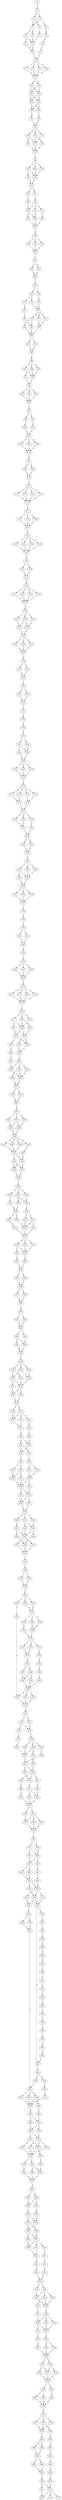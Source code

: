 strict digraph  {
	S0 -> S1 [ label = T ];
	S1 -> S2 [ label = G ];
	S1 -> S3 [ label = C ];
	S2 -> S4 [ label = T ];
	S2 -> S5 [ label = A ];
	S3 -> S6 [ label = G ];
	S3 -> S5 [ label = A ];
	S4 -> S7 [ label = T ];
	S5 -> S8 [ label = A ];
	S5 -> S9 [ label = G ];
	S6 -> S10 [ label = C ];
	S7 -> S11 [ label = T ];
	S8 -> S12 [ label = C ];
	S8 -> S11 [ label = T ];
	S9 -> S11 [ label = T ];
	S10 -> S13 [ label = G ];
	S11 -> S14 [ label = G ];
	S12 -> S14 [ label = G ];
	S13 -> S15 [ label = A ];
	S14 -> S16 [ label = T ];
	S15 -> S16 [ label = T ];
	S16 -> S17 [ label = G ];
	S16 -> S18 [ label = C ];
	S16 -> S19 [ label = T ];
	S16 -> S20 [ label = A ];
	S17 -> S21 [ label = A ];
	S18 -> S21 [ label = A ];
	S19 -> S21 [ label = A ];
	S20 -> S21 [ label = A ];
	S21 -> S22 [ label = A ];
	S21 -> S23 [ label = C ];
	S22 -> S24 [ label = T ];
	S22 -> S25 [ label = C ];
	S23 -> S24 [ label = T ];
	S23 -> S25 [ label = C ];
	S24 -> S26 [ label = G ];
	S24 -> S27 [ label = C ];
	S25 -> S26 [ label = G ];
	S25 -> S27 [ label = C ];
	S26 -> S28 [ label = A ];
	S27 -> S29 [ label = C ];
	S27 -> S28 [ label = A ];
	S28 -> S30 [ label = G ];
	S29 -> S31 [ label = A ];
	S30 -> S32 [ label = G ];
	S31 -> S32 [ label = G ];
	S32 -> S33 [ label = A ];
	S32 -> S34 [ label = C ];
	S32 -> S35 [ label = G ];
	S33 -> S36 [ label = G ];
	S33 -> S37 [ label = T ];
	S34 -> S38 [ label = C ];
	S34 -> S37 [ label = T ];
	S35 -> S37 [ label = T ];
	S36 -> S39 [ label = G ];
	S37 -> S39 [ label = G ];
	S38 -> S39 [ label = G ];
	S39 -> S40 [ label = C ];
	S40 -> S41 [ label = C ];
	S40 -> S42 [ label = A ];
	S40 -> S43 [ label = T ];
	S41 -> S44 [ label = C ];
	S41 -> S45 [ label = T ];
	S42 -> S45 [ label = T ];
	S43 -> S45 [ label = T ];
	S44 -> S46 [ label = T ];
	S45 -> S46 [ label = T ];
	S46 -> S47 [ label = G ];
	S46 -> S48 [ label = A ];
	S47 -> S49 [ label = A ];
	S48 -> S50 [ label = C ];
	S49 -> S51 [ label = C ];
	S49 -> S52 [ label = G ];
	S49 -> S53 [ label = A ];
	S50 -> S52 [ label = G ];
	S51 -> S54 [ label = T ];
	S52 -> S55 [ label = A ];
	S52 -> S56 [ label = G ];
	S53 -> S55 [ label = A ];
	S54 -> S57 [ label = G ];
	S55 -> S57 [ label = G ];
	S56 -> S57 [ label = G ];
	S57 -> S58 [ label = C ];
	S58 -> S59 [ label = G ];
	S58 -> S60 [ label = C ];
	S58 -> S61 [ label = T ];
	S59 -> S62 [ label = A ];
	S60 -> S62 [ label = A ];
	S61 -> S62 [ label = A ];
	S62 -> S63 [ label = T ];
	S63 -> S64 [ label = C ];
	S63 -> S65 [ label = A ];
	S64 -> S66 [ label = G ];
	S65 -> S66 [ label = G ];
	S66 -> S67 [ label = C ];
	S67 -> S68 [ label = T ];
	S67 -> S69 [ label = C ];
	S68 -> S70 [ label = C ];
	S69 -> S71 [ label = G ];
	S69 -> S72 [ label = A ];
	S70 -> S73 [ label = G ];
	S71 -> S74 [ label = A ];
	S72 -> S73 [ label = G ];
	S73 -> S75 [ label = C ];
	S73 -> S76 [ label = G ];
	S73 -> S77 [ label = A ];
	S74 -> S78 [ label = T ];
	S75 -> S79 [ label = T ];
	S76 -> S80 [ label = A ];
	S76 -> S81 [ label = C ];
	S77 -> S79 [ label = T ];
	S78 -> S81 [ label = C ];
	S79 -> S82 [ label = T ];
	S80 -> S82 [ label = T ];
	S81 -> S82 [ label = T ];
	S82 -> S83 [ label = G ];
	S82 -> S84 [ label = T ];
	S83 -> S85 [ label = G ];
	S84 -> S85 [ label = G ];
	S85 -> S86 [ label = C ];
	S86 -> S87 [ label = C ];
	S86 -> S88 [ label = T ];
	S86 -> S89 [ label = A ];
	S87 -> S90 [ label = C ];
	S88 -> S90 [ label = C ];
	S88 -> S91 [ label = T ];
	S89 -> S90 [ label = C ];
	S90 -> S92 [ label = T ];
	S91 -> S92 [ label = T ];
	S92 -> S93 [ label = C ];
	S92 -> S94 [ label = G ];
	S92 -> S95 [ label = A ];
	S93 -> S96 [ label = G ];
	S94 -> S96 [ label = G ];
	S95 -> S96 [ label = G ];
	S96 -> S97 [ label = A ];
	S97 -> S98 [ label = G ];
	S97 -> S99 [ label = A ];
	S98 -> S100 [ label = A ];
	S99 -> S101 [ label = C ];
	S100 -> S102 [ label = G ];
	S101 -> S102 [ label = G ];
	S102 -> S103 [ label = G ];
	S102 -> S104 [ label = T ];
	S102 -> S105 [ label = A ];
	S103 -> S106 [ label = A ];
	S104 -> S106 [ label = A ];
	S105 -> S106 [ label = A ];
	S106 -> S107 [ label = A ];
	S107 -> S108 [ label = G ];
	S107 -> S109 [ label = A ];
	S108 -> S110 [ label = A ];
	S109 -> S110 [ label = A ];
	S110 -> S111 [ label = C ];
	S111 -> S112 [ label = G ];
	S111 -> S113 [ label = T ];
	S111 -> S114 [ label = C ];
	S111 -> S115 [ label = A ];
	S112 -> S116 [ label = G ];
	S113 -> S116 [ label = G ];
	S114 -> S116 [ label = G ];
	S115 -> S116 [ label = G ];
	S116 -> S117 [ label = G ];
	S117 -> S118 [ label = A ];
	S117 -> S119 [ label = T ];
	S117 -> S120 [ label = C ];
	S118 -> S121 [ label = G ];
	S119 -> S121 [ label = G ];
	S120 -> S121 [ label = G ];
	S121 -> S122 [ label = C ];
	S122 -> S123 [ label = G ];
	S122 -> S124 [ label = C ];
	S122 -> S125 [ label = T ];
	S122 -> S126 [ label = A ];
	S123 -> S127 [ label = C ];
	S124 -> S127 [ label = C ];
	S125 -> S127 [ label = C ];
	S126 -> S127 [ label = C ];
	S127 -> S128 [ label = G ];
	S128 -> S129 [ label = T ];
	S128 -> S130 [ label = A ];
	S129 -> S131 [ label = G ];
	S130 -> S131 [ label = G ];
	S131 -> S132 [ label = G ];
	S132 -> S133 [ label = C ];
	S132 -> S134 [ label = A ];
	S132 -> S135 [ label = G ];
	S132 -> S136 [ label = T ];
	S133 -> S137 [ label = C ];
	S134 -> S137 [ label = C ];
	S135 -> S137 [ label = C ];
	S136 -> S137 [ label = C ];
	S137 -> S138 [ label = T ];
	S138 -> S139 [ label = G ];
	S138 -> S140 [ label = C ];
	S138 -> S141 [ label = T ];
	S139 -> S142 [ label = C ];
	S139 -> S143 [ label = A ];
	S140 -> S143 [ label = A ];
	S141 -> S142 [ label = C ];
	S142 -> S144 [ label = G ];
	S143 -> S144 [ label = G ];
	S144 -> S145 [ label = C ];
	S144 -> S146 [ label = A ];
	S144 -> S147 [ label = G ];
	S145 -> S148 [ label = T ];
	S146 -> S148 [ label = T ];
	S147 -> S148 [ label = T ];
	S148 -> S149 [ label = C ];
	S149 -> S150 [ label = C ];
	S149 -> S151 [ label = T ];
	S150 -> S152 [ label = A ];
	S151 -> S152 [ label = A ];
	S152 -> S153 [ label = T ];
	S153 -> S154 [ label = C ];
	S153 -> S155 [ label = A ];
	S154 -> S156 [ label = A ];
	S155 -> S156 [ label = A ];
	S156 -> S157 [ label = T ];
	S157 -> S158 [ label = G ];
	S158 -> S159 [ label = G ];
	S159 -> S160 [ label = A ];
	S160 -> S161 [ label = G ];
	S160 -> S162 [ label = A ];
	S161 -> S163 [ label = A ];
	S161 -> S164 [ label = C ];
	S162 -> S163 [ label = A ];
	S163 -> S165 [ label = A ];
	S164 -> S165 [ label = A ];
	S165 -> S166 [ label = C ];
	S165 -> S167 [ label = A ];
	S165 -> S168 [ label = G ];
	S166 -> S169 [ label = C ];
	S167 -> S169 [ label = C ];
	S168 -> S169 [ label = C ];
	S169 -> S170 [ label = T ];
	S170 -> S171 [ label = G ];
	S170 -> S172 [ label = T ];
	S170 -> S173 [ label = C ];
	S170 -> S174 [ label = A ];
	S171 -> S175 [ label = C ];
	S172 -> S176 [ label = T ];
	S173 -> S175 [ label = C ];
	S174 -> S176 [ label = T ];
	S175 -> S177 [ label = T ];
	S176 -> S177 [ label = T ];
	S177 -> S178 [ label = G ];
	S177 -> S179 [ label = A ];
	S177 -> S180 [ label = C ];
	S178 -> S181 [ label = C ];
	S179 -> S182 [ label = T ];
	S180 -> S181 [ label = C ];
	S181 -> S183 [ label = T ];
	S182 -> S183 [ label = T ];
	S183 -> S184 [ label = G ];
	S183 -> S185 [ label = A ];
	S184 -> S186 [ label = G ];
	S185 -> S186 [ label = G ];
	S186 -> S187 [ label = A ];
	S187 -> S188 [ label = C ];
	S187 -> S189 [ label = G ];
	S187 -> S190 [ label = A ];
	S188 -> S191 [ label = G ];
	S188 -> S192 [ label = C ];
	S189 -> S192 [ label = C ];
	S190 -> S192 [ label = C ];
	S191 -> S193 [ label = C ];
	S192 -> S193 [ label = C ];
	S193 -> S194 [ label = G ];
	S193 -> S195 [ label = C ];
	S193 -> S196 [ label = A ];
	S194 -> S197 [ label = A ];
	S195 -> S197 [ label = A ];
	S196 -> S197 [ label = A ];
	S197 -> S198 [ label = T ];
	S198 -> S199 [ label = G ];
	S199 -> S200 [ label = T ];
	S200 -> S201 [ label = T ];
	S200 -> S202 [ label = A ];
	S201 -> S203 [ label = T ];
	S202 -> S203 [ label = T ];
	S203 -> S204 [ label = G ];
	S204 -> S205 [ label = A ];
	S205 -> S206 [ label = A ];
	S205 -> S207 [ label = C ];
	S205 -> S208 [ label = G ];
	S206 -> S209 [ label = G ];
	S207 -> S209 [ label = G ];
	S208 -> S209 [ label = G ];
	S209 -> S210 [ label = T ];
	S210 -> S211 [ label = T ];
	S210 -> S212 [ label = A ];
	S210 -> S213 [ label = C ];
	S210 -> S214 [ label = G ];
	S211 -> S215 [ label = C ];
	S212 -> S215 [ label = C ];
	S213 -> S215 [ label = C ];
	S214 -> S215 [ label = C ];
	S215 -> S216 [ label = C ];
	S216 -> S217 [ label = C ];
	S216 -> S218 [ label = T ];
	S216 -> S219 [ label = A ];
	S217 -> S220 [ label = A ];
	S217 -> S221 [ label = G ];
	S218 -> S222 [ label = C ];
	S218 -> S220 [ label = A ];
	S219 -> S220 [ label = A ];
	S220 -> S223 [ label = G ];
	S220 -> S224 [ label = A ];
	S221 -> S223 [ label = G ];
	S222 -> S224 [ label = A ];
	S223 -> S225 [ label = C ];
	S223 -> S226 [ label = A ];
	S224 -> S225 [ label = C ];
	S224 -> S227 [ label = T ];
	S225 -> S228 [ label = T ];
	S226 -> S229 [ label = A ];
	S227 -> S228 [ label = T ];
	S228 -> S230 [ label = C ];
	S229 -> S231 [ label = G ];
	S230 -> S232 [ label = G ];
	S230 -> S233 [ label = C ];
	S230 -> S234 [ label = T ];
	S231 -> S234 [ label = T ];
	S232 -> S235 [ label = G ];
	S232 -> S236 [ label = A ];
	S233 -> S235 [ label = G ];
	S234 -> S235 [ label = G ];
	S235 -> S237 [ label = A ];
	S236 -> S237 [ label = A ];
	S237 -> S238 [ label = C ];
	S237 -> S239 [ label = T ];
	S238 -> S240 [ label = A ];
	S239 -> S240 [ label = A ];
	S240 -> S241 [ label = T ];
	S241 -> S242 [ label = T ];
	S241 -> S243 [ label = C ];
	S241 -> S244 [ label = A ];
	S242 -> S245 [ label = G ];
	S243 -> S246 [ label = A ];
	S243 -> S245 [ label = G ];
	S244 -> S246 [ label = A ];
	S245 -> S247 [ label = T ];
	S246 -> S247 [ label = T ];
	S247 -> S248 [ label = T ];
	S247 -> S249 [ label = C ];
	S247 -> S250 [ label = A ];
	S247 -> S251 [ label = G ];
	S248 -> S252 [ label = G ];
	S249 -> S252 [ label = G ];
	S250 -> S253 [ label = T ];
	S251 -> S252 [ label = G ];
	S252 -> S254 [ label = C ];
	S252 -> S255 [ label = G ];
	S253 -> S255 [ label = G ];
	S254 -> S256 [ label = G ];
	S254 -> S257 [ label = T ];
	S255 -> S256 [ label = G ];
	S255 -> S257 [ label = T ];
	S256 -> S258 [ label = G ];
	S257 -> S258 [ label = G ];
	S258 -> S259 [ label = T ];
	S259 -> S260 [ label = G ];
	S259 -> S261 [ label = A ];
	S259 -> S262 [ label = T ];
	S260 -> S263 [ label = C ];
	S260 -> S264 [ label = G ];
	S261 -> S265 [ label = T ];
	S262 -> S264 [ label = G ];
	S263 -> S266 [ label = G ];
	S264 -> S267 [ label = A ];
	S265 -> S266 [ label = G ];
	S266 -> S268 [ label = C ];
	S266 -> S269 [ label = T ];
	S267 -> S270 [ label = G ];
	S267 -> S271 [ label = A ];
	S268 -> S272 [ label = G ];
	S269 -> S273 [ label = A ];
	S270 -> S272 [ label = G ];
	S271 -> S272 [ label = G ];
	S271 -> S274 [ label = C ];
	S272 -> S275 [ label = T ];
	S273 -> S275 [ label = T ];
	S274 -> S275 [ label = T ];
	S275 -> S276 [ label = G ];
	S275 -> S277 [ label = C ];
	S275 -> S278 [ label = T ];
	S276 -> S279 [ label = G ];
	S276 -> S280 [ label = A ];
	S277 -> S279 [ label = G ];
	S278 -> S279 [ label = G ];
	S279 -> S281 [ label = A ];
	S280 -> S282 [ label = G ];
	S281 -> S283 [ label = C ];
	S282 -> S283 [ label = C ];
	S283 -> S284 [ label = G ];
	S283 -> S285 [ label = A ];
	S284 -> S286 [ label = A ];
	S285 -> S286 [ label = A ];
	S286 -> S287 [ label = G ];
	S286 -> S288 [ label = A ];
	S287 -> S289 [ label = G ];
	S288 -> S289 [ label = G ];
	S289 -> S290 [ label = A ];
	S290 -> S291 [ label = C ];
	S290 -> S292 [ label = A ];
	S291 -> S293 [ label = G ];
	S292 -> S293 [ label = G ];
	S293 -> S294 [ label = T ];
	S293 -> S295 [ label = C ];
	S294 -> S296 [ label = G ];
	S294 -> S297 [ label = A ];
	S295 -> S296 [ label = G ];
	S296 -> S298 [ label = G ];
	S297 -> S298 [ label = G ];
	S298 -> S299 [ label = T ];
	S299 -> S300 [ label = G ];
	S299 -> S301 [ label = C ];
	S299 -> S302 [ label = A ];
	S300 -> S303 [ label = C ];
	S300 -> S304 [ label = G ];
	S301 -> S305 [ label = A ];
	S301 -> S303 [ label = C ];
	S302 -> S304 [ label = G ];
	S303 -> S306 [ label = T ];
	S303 -> S307 [ label = A ];
	S304 -> S307 [ label = A ];
	S305 -> S307 [ label = A ];
	S306 -> S308 [ label = G ];
	S307 -> S309 [ label = A ];
	S307 -> S308 [ label = G ];
	S308 -> S310 [ label = G ];
	S309 -> S310 [ label = G ];
	S310 -> S311 [ label = G ];
	S310 -> S312 [ label = A ];
	S311 -> S313 [ label = T ];
	S311 -> S314 [ label = A ];
	S311 -> S315 [ label = G ];
	S312 -> S315 [ label = G ];
	S313 -> S316 [ label = G ];
	S314 -> S317 [ label = A ];
	S315 -> S317 [ label = A ];
	S316 -> S318 [ label = T ];
	S317 -> S319 [ label = A ];
	S318 -> S320 [ label = G ];
	S319 -> S320 [ label = G ];
	S319 -> S321 [ label = A ];
	S320 -> S322 [ label = A ];
	S321 -> S323 [ label = T ];
	S321 -> S322 [ label = A ];
	S322 -> S324 [ label = A ];
	S323 -> S325 [ label = C ];
	S324 -> S326 [ label = A ];
	S324 -> S327 [ label = G ];
	S325 -> S328 [ label = C ];
	S325 -> S329 [ label = T ];
	S326 -> S330 [ label = G ];
	S326 -> S331 [ label = A ];
	S327 -> S330 [ label = G ];
	S328 -> S332 [ label = C ];
	S329 -> S332 [ label = C ];
	S330 -> S333 [ label = A ];
	S331 -> S333 [ label = A ];
	S332 -> S333 [ label = A ];
	S332 -> S334 [ label = T ];
	S333 -> S335 [ label = G ];
	S333 -> S336 [ label = A ];
	S334 -> S335 [ label = G ];
	S335 -> S337 [ label = G ];
	S335 -> S338 [ label = C ];
	S336 -> S338 [ label = C ];
	S337 -> S339 [ label = C ];
	S338 -> S339 [ label = C ];
	S339 -> S340 [ label = A ];
	S339 -> S341 [ label = T ];
	S339 -> S342 [ label = C ];
	S340 -> S343 [ label = G ];
	S341 -> S344 [ label = C ];
	S342 -> S345 [ label = A ];
	S342 -> S344 [ label = C ];
	S343 -> S346 [ label = C ];
	S343 -> S347 [ label = G ];
	S344 -> S348 [ label = A ];
	S344 -> S347 [ label = G ];
	S345 -> S347 [ label = G ];
	S346 -> S349 [ label = C ];
	S347 -> S350 [ label = A ];
	S347 -> S351 [ label = G ];
	S348 -> S349 [ label = C ];
	S349 -> S352 [ label = T ];
	S350 -> S352 [ label = T ];
	S351 -> S352 [ label = T ];
	S352 -> S353 [ label = A ];
	S353 -> S354 [ label = C ];
	S354 -> S355 [ label = A ];
	S354 -> S356 [ label = G ];
	S355 -> S357 [ label = T ];
	S356 -> S357 [ label = T ];
	S357 -> S358 [ label = C ];
	S358 -> S359 [ label = C ];
	S358 -> S360 [ label = T ];
	S358 -> S361 [ label = A ];
	S359 -> S362 [ label = G ];
	S360 -> S363 [ label = T ];
	S361 -> S362 [ label = G ];
	S362 -> S364 [ label = C ];
	S362 -> S365 [ label = A ];
	S362 -> S366 [ label = G ];
	S363 -> S367 [ label = C ];
	S364 -> S368 [ label = A ];
	S365 -> S369 [ label = G ];
	S366 -> S369 [ label = G ];
	S367 -> S370 [ label = A ];
	S368 -> S371 [ label = C ];
	S369 -> S371 [ label = C ];
	S370 -> S372 [ label = A ];
	S371 -> S373 [ label = C ];
	S371 -> S374 [ label = T ];
	S371 -> S375 [ label = A ];
	S372 -> S376 [ label = G ];
	S372 -> S377 [ label = A ];
	S373 -> S378 [ label = A ];
	S374 -> S379 [ label = C ];
	S375 -> S379 [ label = C ];
	S376 -> S380 [ label = G ];
	S376 -> S381 [ label = C ];
	S377 -> S380 [ label = G ];
	S378 -> S382 [ label = A ];
	S379 -> S383 [ label = C ];
	S380 -> S384 [ label = A ];
	S381 -> S385 [ label = C ];
	S382 -> S386 [ label = T ];
	S383 -> S387 [ label = G ];
	S383 -> S388 [ label = A ];
	S384 -> S389 [ label = A ];
	S384 -> S390 [ label = G ];
	S384 -> S391 [ label = C ];
	S385 -> S392 [ label = T ];
	S386 -> S393 [ label = T ];
	S387 -> S394 [ label = G ];
	S388 -> S395 [ label = A ];
	S388 -> S394 [ label = G ];
	S389 -> S396 [ label = G ];
	S389 -> S397 [ label = T ];
	S390 -> S397 [ label = T ];
	S391 -> S398 [ label = C ];
	S392 -> S397 [ label = T ];
	S393 -> S399 [ label = C ];
	S394 -> S399 [ label = C ];
	S395 -> S399 [ label = C ];
	S396 -> S400 [ label = G ];
	S397 -> S401 [ label = C ];
	S398 -> S401 [ label = C ];
	S399 -> S367 [ label = C ];
	S399 -> S402 [ label = A ];
	S399 -> S403 [ label = T ];
	S400 -> S404 [ label = C ];
	S401 -> S404 [ label = C ];
	S401 -> S405 [ label = T ];
	S402 -> S370 [ label = A ];
	S403 -> S370 [ label = A ];
	S404 -> S406 [ label = A ];
	S404 -> S407 [ label = G ];
	S404 -> S408 [ label = T ];
	S405 -> S408 [ label = T ];
	S406 -> S409 [ label = G ];
	S407 -> S410 [ label = A ];
	S408 -> S411 [ label = C ];
	S409 -> S412 [ label = C ];
	S410 -> S413 [ label = T ];
	S411 -> S414 [ label = A ];
	S411 -> S413 [ label = T ];
	S412 -> S415 [ label = G ];
	S413 -> S415 [ label = G ];
	S414 -> S415 [ label = G ];
	S415 -> S416 [ label = C ];
	S415 -> S417 [ label = A ];
	S416 -> S418 [ label = G ];
	S417 -> S419 [ label = C ];
	S417 -> S418 [ label = G ];
	S417 -> S420 [ label = A ];
	S418 -> S421 [ label = G ];
	S419 -> S421 [ label = G ];
	S420 -> S421 [ label = G ];
	S421 -> S422 [ label = A ];
	S422 -> S423 [ label = G ];
	S422 -> S424 [ label = A ];
	S423 -> S425 [ label = A ];
	S423 -> S426 [ label = G ];
	S424 -> S426 [ label = G ];
	S425 -> S427 [ label = A ];
	S426 -> S428 [ label = T ];
	S426 -> S427 [ label = A ];
	S427 -> S429 [ label = A ];
	S427 -> S430 [ label = G ];
	S428 -> S431 [ label = C ];
	S429 -> S432 [ label = T ];
	S430 -> S432 [ label = T ];
	S431 -> S433 [ label = C ];
	S432 -> S434 [ label = T ];
	S432 -> S435 [ label = A ];
	S433 -> S435 [ label = A ];
	S434 -> S436 [ label = C ];
	S435 -> S437 [ label = G ];
	S435 -> S436 [ label = C ];
	S435 -> S438 [ label = T ];
	S436 -> S439 [ label = C ];
	S436 -> S440 [ label = G ];
	S437 -> S439 [ label = C ];
	S438 -> S440 [ label = G ];
	S439 -> S441 [ label = A ];
	S439 -> S442 [ label = C ];
	S440 -> S443 [ label = A ];
	S441 -> S444 [ label = G ];
	S442 -> S445 [ label = A ];
	S443 -> S446 [ label = C ];
	S443 -> S447 [ label = T ];
	S444 -> S448 [ label = A ];
	S444 -> S449 [ label = C ];
	S445 -> S450 [ label = C ];
	S446 -> S451 [ label = T ];
	S447 -> S451 [ label = T ];
	S448 -> S452 [ label = G ];
	S449 -> S453 [ label = C ];
	S450 -> S454 [ label = C ];
	S451 -> S453 [ label = C ];
	S452 -> S455 [ label = G ];
	S453 -> S456 [ label = A ];
	S453 -> S457 [ label = C ];
	S453 -> S458 [ label = T ];
	S454 -> S459 [ label = A ];
	S455 -> S460 [ label = G ];
	S456 -> S461 [ label = C ];
	S456 -> S460 [ label = G ];
	S457 -> S460 [ label = G ];
	S458 -> S460 [ label = G ];
	S459 -> S462 [ label = G ];
	S460 -> S463 [ label = G ];
	S461 -> S464 [ label = A ];
	S462 -> S465 [ label = G ];
	S463 -> S466 [ label = A ];
	S463 -> S467 [ label = C ];
	S464 -> S467 [ label = C ];
	S465 -> S468 [ label = C ];
	S466 -> S469 [ label = G ];
	S467 -> S469 [ label = G ];
	S467 -> S470 [ label = A ];
	S468 -> S471 [ label = G ];
	S469 -> S472 [ label = C ];
	S469 -> S473 [ label = T ];
	S470 -> S473 [ label = T ];
	S471 -> S474 [ label = C ];
	S472 -> S475 [ label = G ];
	S472 -> S476 [ label = C ];
	S473 -> S477 [ label = A ];
	S473 -> S478 [ label = T ];
	S473 -> S475 [ label = G ];
	S474 -> S479 [ label = C ];
	S475 -> S480 [ label = C ];
	S475 -> S481 [ label = G ];
	S476 -> S481 [ label = G ];
	S477 -> S481 [ label = G ];
	S478 -> S481 [ label = G ];
	S479 -> S482 [ label = G ];
	S480 -> S483 [ label = T ];
	S481 -> S484 [ label = C ];
	S481 -> S485 [ label = A ];
	S482 -> S486 [ label = C ];
	S483 -> S487 [ label = G ];
	S484 -> S488 [ label = C ];
	S485 -> S487 [ label = G ];
	S485 -> S489 [ label = A ];
	S486 -> S490 [ label = T ];
	S487 -> S491 [ label = G ];
	S488 -> S491 [ label = G ];
	S489 -> S491 [ label = G ];
	S490 -> S492 [ label = A ];
	S491 -> S493 [ label = A ];
	S492 -> S494 [ label = A ];
	S493 -> S495 [ label = G ];
	S493 -> S496 [ label = A ];
	S494 -> S497 [ label = A ];
	S495 -> S498 [ label = G ];
	S496 -> S499 [ label = T ];
	S496 -> S498 [ label = G ];
	S497 -> S500 [ label = G ];
	S498 -> S501 [ label = A ];
	S499 -> S502 [ label = C ];
	S500 -> S441 [ label = A ];
	S501 -> S503 [ label = A ];
	S501 -> S504 [ label = G ];
	S502 -> S504 [ label = G ];
	S503 -> S505 [ label = A ];
	S503 -> S506 [ label = G ];
	S504 -> S505 [ label = A ];
	S505 -> S507 [ label = G ];
	S505 -> S508 [ label = A ];
	S506 -> S507 [ label = G ];
	S507 -> S509 [ label = C ];
	S507 -> S510 [ label = T ];
	S507 -> S511 [ label = A ];
	S508 -> S509 [ label = C ];
	S509 -> S512 [ label = T ];
	S510 -> S513 [ label = G ];
	S511 -> S512 [ label = T ];
	S512 -> S514 [ label = G ];
	S513 -> S515 [ label = A ];
	S514 -> S516 [ label = G ];
	S515 -> S517 [ label = A ];
	S516 -> S518 [ label = C ];
	S517 -> S518 [ label = C ];
	S518 -> S519 [ label = A ];
	S518 -> S520 [ label = C ];
	S519 -> S521 [ label = T ];
	S520 -> S522 [ label = G ];
	S520 -> S523 [ label = C ];
	S520 -> S521 [ label = T ];
	S521 -> S524 [ label = C ];
	S522 -> S525 [ label = G ];
	S522 -> S524 [ label = C ];
	S523 -> S524 [ label = C ];
	S524 -> S526 [ label = G ];
	S525 -> S527 [ label = T ];
	S526 -> S528 [ label = G ];
	S526 -> S529 [ label = C ];
	S526 -> S530 [ label = A ];
	S527 -> S529 [ label = C ];
	S528 -> S531 [ label = C ];
	S529 -> S532 [ label = G ];
	S529 -> S531 [ label = C ];
	S530 -> S531 [ label = C ];
	S531 -> S533 [ label = A ];
	S532 -> S534 [ label = C ];
	S533 -> S535 [ label = G ];
	S533 -> S536 [ label = A ];
	S534 -> S537 [ label = C ];
	S535 -> S538 [ label = G ];
	S536 -> S538 [ label = G ];
	S537 -> S538 [ label = G ];
	S538 -> S539 [ label = T ];
	S538 -> S540 [ label = C ];
	S539 -> S541 [ label = A ];
	S539 -> S542 [ label = C ];
	S540 -> S543 [ label = G ];
	S540 -> S541 [ label = A ];
	S541 -> S544 [ label = G ];
	S542 -> S544 [ label = G ];
	S543 -> S544 [ label = G ];
	S544 -> S545 [ label = A ];
	S544 -> S546 [ label = C ];
	S545 -> S547 [ label = C ];
	S545 -> S548 [ label = T ];
	S546 -> S549 [ label = G ];
	S547 -> S550 [ label = G ];
	S548 -> S550 [ label = G ];
	S549 -> S550 [ label = G ];
	S550 -> S551 [ label = C ];
	S551 -> S552 [ label = T ];
	S551 -> S553 [ label = G ];
	S551 -> S554 [ label = C ];
	S552 -> S555 [ label = G ];
	S553 -> S556 [ label = C ];
	S553 -> S555 [ label = G ];
	S554 -> S555 [ label = G ];
	S555 -> S557 [ label = C ];
	S556 -> S558 [ label = T ];
	S557 -> S559 [ label = C ];
	S557 -> S560 [ label = A ];
	S558 -> S561 [ label = G ];
	S559 -> S562 [ label = A ];
	S560 -> S562 [ label = A ];
	S561 -> S563 [ label = T ];
	S562 -> S564 [ label = G ];
	S562 -> S565 [ label = A ];
	S563 -> S566 [ label = C ];
	S564 -> S567 [ label = C ];
	S565 -> S567 [ label = C ];
	S566 -> S568 [ label = A ];
	S567 -> S569 [ label = A ];
	S568 -> S570 [ label = G ];
	S569 -> S571 [ label = G ];
	S569 -> S572 [ label = A ];
	S570 -> S572 [ label = A ];
	S571 -> S573 [ label = C ];
	S572 -> S574 [ label = G ];
	S572 -> S573 [ label = C ];
	S572 -> S575 [ label = T ];
}
